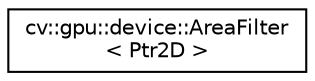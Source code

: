 digraph "Graphical Class Hierarchy"
{
 // LATEX_PDF_SIZE
  edge [fontname="Helvetica",fontsize="10",labelfontname="Helvetica",labelfontsize="10"];
  node [fontname="Helvetica",fontsize="10",shape=record];
  rankdir="LR";
  Node0 [label="cv::gpu::device::AreaFilter\l\< Ptr2D \>",height=0.2,width=0.4,color="black", fillcolor="white", style="filled",URL="$structcv_1_1gpu_1_1device_1_1_area_filter.html",tooltip=" "];
}
